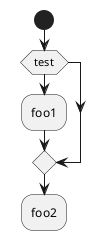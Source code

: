 {
  "sha1": "qjw1zt48e53td26i342cq3rc7fsgz4n",
  "insertion": {
    "when": "2024-06-04T17:28:42.525Z",
    "user": "plantuml@gmail.com"
  }
}
@startuml
start
if (test) then
 :foo1;
endif
:foo2;
@enduml
